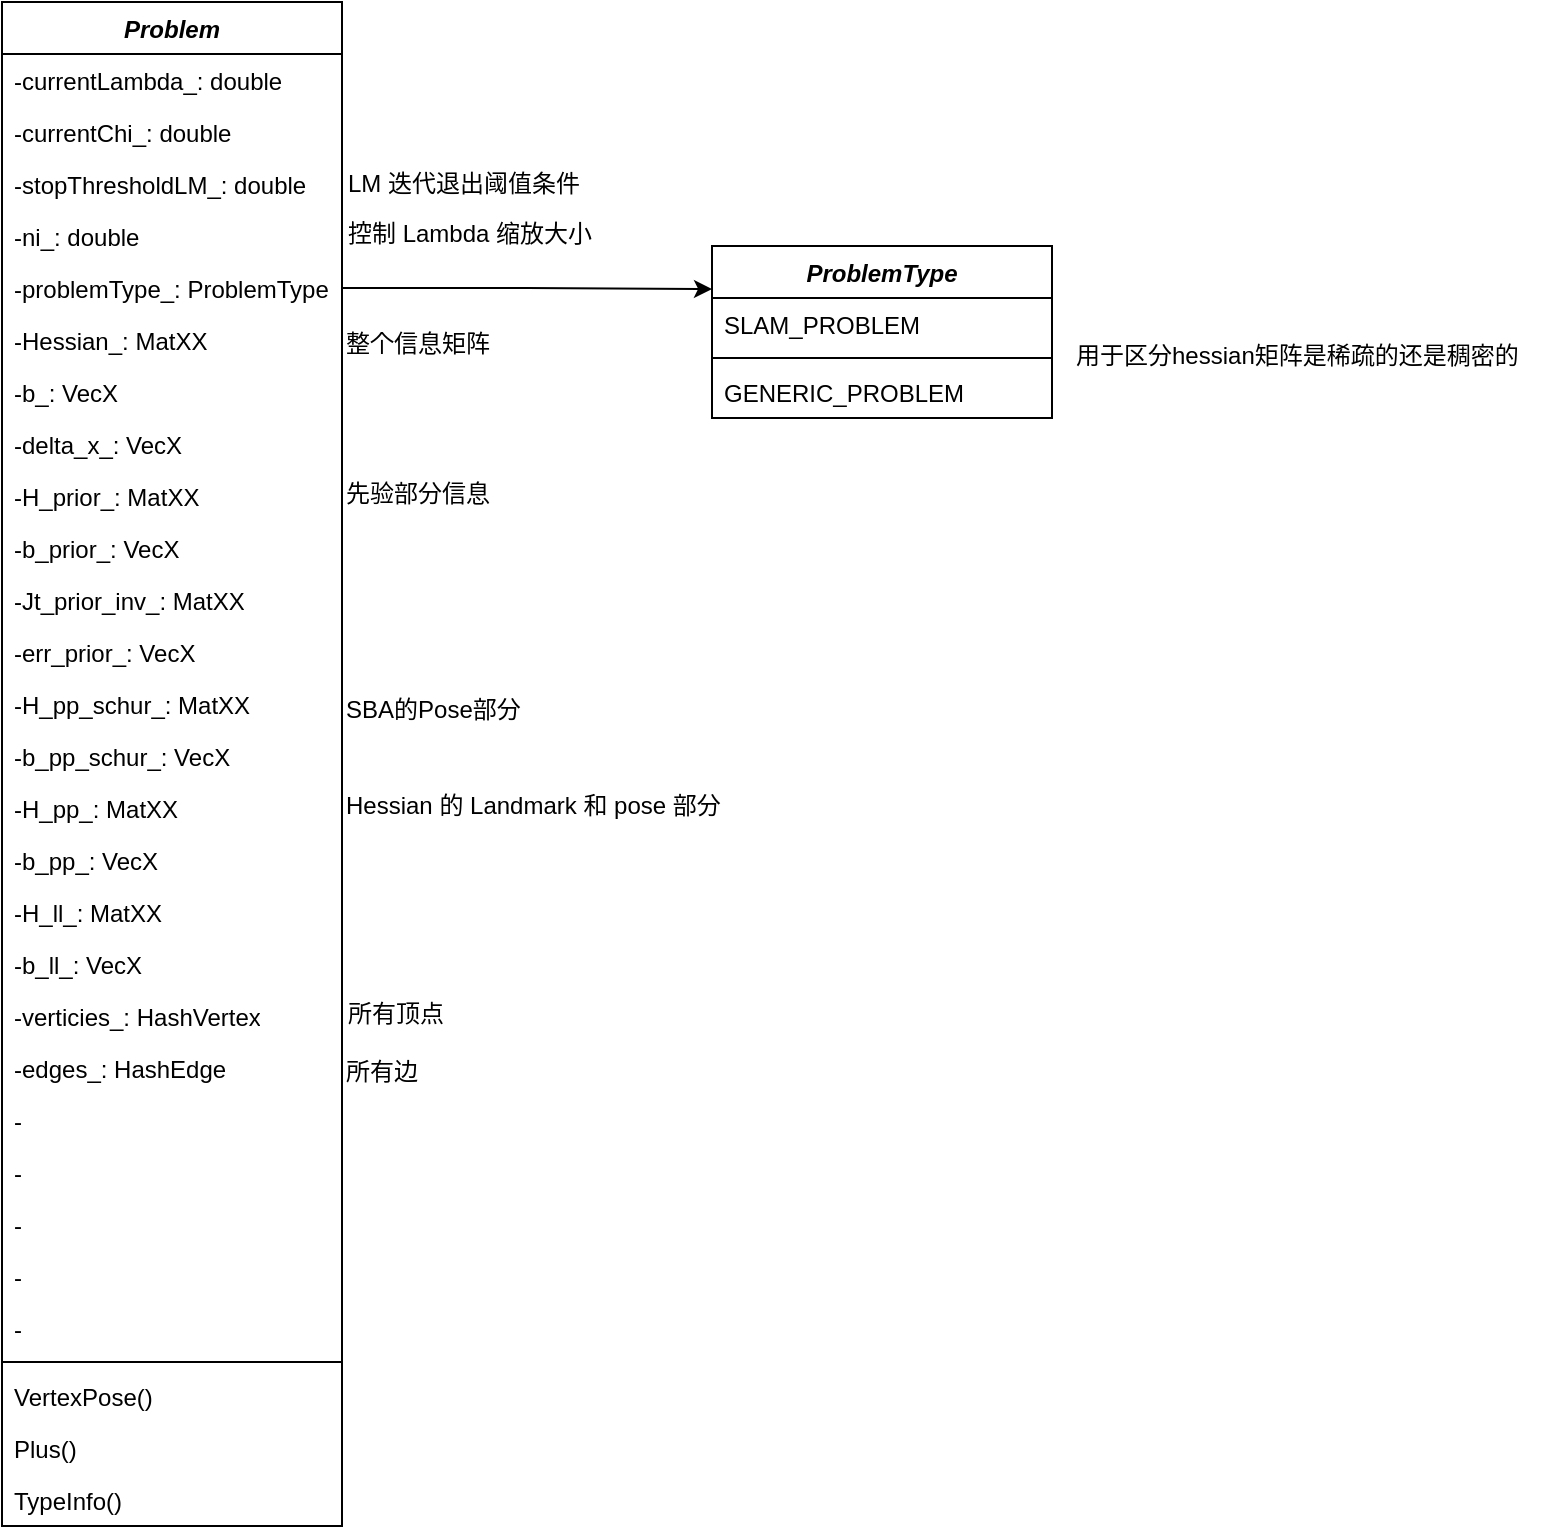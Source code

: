 <mxfile version="24.4.0" type="github">
  <diagram name="第 1 页" id="Om_0ez-Mg7cLswbmVXPj">
    <mxGraphModel dx="161" dy="392" grid="1" gridSize="1" guides="1" tooltips="1" connect="1" arrows="1" fold="1" page="1" pageScale="1" pageWidth="827" pageHeight="1169" math="0" shadow="0">
      <root>
        <mxCell id="0" />
        <mxCell id="1" parent="0" />
        <mxCell id="05y2BKctw2ABKMbbaYBs-1" value="&lt;i&gt;Problem&lt;/i&gt;" style="swimlane;fontStyle=1;align=center;verticalAlign=top;childLayout=stackLayout;horizontal=1;startSize=26;horizontalStack=0;resizeParent=1;resizeParentMax=0;resizeLast=0;collapsible=1;marginBottom=0;whiteSpace=wrap;html=1;" vertex="1" parent="1">
          <mxGeometry x="840" y="30" width="170" height="762" as="geometry" />
        </mxCell>
        <mxCell id="05y2BKctw2ABKMbbaYBs-2" value="-currentLambda_:&amp;nbsp;double" style="text;strokeColor=none;fillColor=none;align=left;verticalAlign=top;spacingLeft=4;spacingRight=4;overflow=hidden;rotatable=0;points=[[0,0.5],[1,0.5]];portConstraint=eastwest;whiteSpace=wrap;html=1;" vertex="1" parent="05y2BKctw2ABKMbbaYBs-1">
          <mxGeometry y="26" width="170" height="26" as="geometry" />
        </mxCell>
        <mxCell id="05y2BKctw2ABKMbbaYBs-11" value="-currentChi_:&amp;nbsp;double" style="text;strokeColor=none;fillColor=none;align=left;verticalAlign=top;spacingLeft=4;spacingRight=4;overflow=hidden;rotatable=0;points=[[0,0.5],[1,0.5]];portConstraint=eastwest;whiteSpace=wrap;html=1;" vertex="1" parent="05y2BKctw2ABKMbbaYBs-1">
          <mxGeometry y="52" width="170" height="26" as="geometry" />
        </mxCell>
        <mxCell id="05y2BKctw2ABKMbbaYBs-14" value="-stopThresholdLM_:&amp;nbsp;double" style="text;strokeColor=none;fillColor=none;align=left;verticalAlign=top;spacingLeft=4;spacingRight=4;overflow=hidden;rotatable=0;points=[[0,0.5],[1,0.5]];portConstraint=eastwest;whiteSpace=wrap;html=1;" vertex="1" parent="05y2BKctw2ABKMbbaYBs-1">
          <mxGeometry y="78" width="170" height="26" as="geometry" />
        </mxCell>
        <mxCell id="05y2BKctw2ABKMbbaYBs-16" value="-ni_:&amp;nbsp;double" style="text;strokeColor=none;fillColor=none;align=left;verticalAlign=top;spacingLeft=4;spacingRight=4;overflow=hidden;rotatable=0;points=[[0,0.5],[1,0.5]];portConstraint=eastwest;whiteSpace=wrap;html=1;" vertex="1" parent="05y2BKctw2ABKMbbaYBs-1">
          <mxGeometry y="104" width="170" height="26" as="geometry" />
        </mxCell>
        <mxCell id="05y2BKctw2ABKMbbaYBs-18" value="-problemType_:&amp;nbsp;ProblemType" style="text;strokeColor=none;fillColor=none;align=left;verticalAlign=top;spacingLeft=4;spacingRight=4;overflow=hidden;rotatable=0;points=[[0,0.5],[1,0.5]];portConstraint=eastwest;whiteSpace=wrap;html=1;" vertex="1" parent="05y2BKctw2ABKMbbaYBs-1">
          <mxGeometry y="130" width="170" height="26" as="geometry" />
        </mxCell>
        <mxCell id="05y2BKctw2ABKMbbaYBs-21" value="-Hessian_: MatXX" style="text;strokeColor=none;fillColor=none;align=left;verticalAlign=top;spacingLeft=4;spacingRight=4;overflow=hidden;rotatable=0;points=[[0,0.5],[1,0.5]];portConstraint=eastwest;whiteSpace=wrap;html=1;" vertex="1" parent="05y2BKctw2ABKMbbaYBs-1">
          <mxGeometry y="156" width="170" height="26" as="geometry" />
        </mxCell>
        <mxCell id="05y2BKctw2ABKMbbaYBs-22" value="-b_:&amp;nbsp;VecX" style="text;strokeColor=none;fillColor=none;align=left;verticalAlign=top;spacingLeft=4;spacingRight=4;overflow=hidden;rotatable=0;points=[[0,0.5],[1,0.5]];portConstraint=eastwest;whiteSpace=wrap;html=1;" vertex="1" parent="05y2BKctw2ABKMbbaYBs-1">
          <mxGeometry y="182" width="170" height="26" as="geometry" />
        </mxCell>
        <mxCell id="05y2BKctw2ABKMbbaYBs-23" value="-delta_x_:&amp;nbsp;VecX" style="text;strokeColor=none;fillColor=none;align=left;verticalAlign=top;spacingLeft=4;spacingRight=4;overflow=hidden;rotatable=0;points=[[0,0.5],[1,0.5]];portConstraint=eastwest;whiteSpace=wrap;html=1;" vertex="1" parent="05y2BKctw2ABKMbbaYBs-1">
          <mxGeometry y="208" width="170" height="26" as="geometry" />
        </mxCell>
        <mxCell id="05y2BKctw2ABKMbbaYBs-26" value="-H_prior_:&amp;nbsp;MatXX" style="text;strokeColor=none;fillColor=none;align=left;verticalAlign=top;spacingLeft=4;spacingRight=4;overflow=hidden;rotatable=0;points=[[0,0.5],[1,0.5]];portConstraint=eastwest;whiteSpace=wrap;html=1;" vertex="1" parent="05y2BKctw2ABKMbbaYBs-1">
          <mxGeometry y="234" width="170" height="26" as="geometry" />
        </mxCell>
        <mxCell id="05y2BKctw2ABKMbbaYBs-72" value="-b_prior_: VecX" style="text;strokeColor=none;fillColor=none;align=left;verticalAlign=top;spacingLeft=4;spacingRight=4;overflow=hidden;rotatable=0;points=[[0,0.5],[1,0.5]];portConstraint=eastwest;whiteSpace=wrap;html=1;" vertex="1" parent="05y2BKctw2ABKMbbaYBs-1">
          <mxGeometry y="260" width="170" height="26" as="geometry" />
        </mxCell>
        <mxCell id="05y2BKctw2ABKMbbaYBs-78" value="-Jt_prior_inv_: MatXX" style="text;strokeColor=none;fillColor=none;align=left;verticalAlign=top;spacingLeft=4;spacingRight=4;overflow=hidden;rotatable=0;points=[[0,0.5],[1,0.5]];portConstraint=eastwest;whiteSpace=wrap;html=1;" vertex="1" parent="05y2BKctw2ABKMbbaYBs-1">
          <mxGeometry y="286" width="170" height="26" as="geometry" />
        </mxCell>
        <mxCell id="05y2BKctw2ABKMbbaYBs-77" value="-err_prior_: VecX" style="text;strokeColor=none;fillColor=none;align=left;verticalAlign=top;spacingLeft=4;spacingRight=4;overflow=hidden;rotatable=0;points=[[0,0.5],[1,0.5]];portConstraint=eastwest;whiteSpace=wrap;html=1;" vertex="1" parent="05y2BKctw2ABKMbbaYBs-1">
          <mxGeometry y="312" width="170" height="26" as="geometry" />
        </mxCell>
        <mxCell id="05y2BKctw2ABKMbbaYBs-76" value="-H_pp_schur_: MatXX" style="text;strokeColor=none;fillColor=none;align=left;verticalAlign=top;spacingLeft=4;spacingRight=4;overflow=hidden;rotatable=0;points=[[0,0.5],[1,0.5]];portConstraint=eastwest;whiteSpace=wrap;html=1;" vertex="1" parent="05y2BKctw2ABKMbbaYBs-1">
          <mxGeometry y="338" width="170" height="26" as="geometry" />
        </mxCell>
        <mxCell id="05y2BKctw2ABKMbbaYBs-75" value="-b_pp_schur_: VecX" style="text;strokeColor=none;fillColor=none;align=left;verticalAlign=top;spacingLeft=4;spacingRight=4;overflow=hidden;rotatable=0;points=[[0,0.5],[1,0.5]];portConstraint=eastwest;whiteSpace=wrap;html=1;" vertex="1" parent="05y2BKctw2ABKMbbaYBs-1">
          <mxGeometry y="364" width="170" height="26" as="geometry" />
        </mxCell>
        <mxCell id="05y2BKctw2ABKMbbaYBs-74" value="-H_pp_: MatXX" style="text;strokeColor=none;fillColor=none;align=left;verticalAlign=top;spacingLeft=4;spacingRight=4;overflow=hidden;rotatable=0;points=[[0,0.5],[1,0.5]];portConstraint=eastwest;whiteSpace=wrap;html=1;" vertex="1" parent="05y2BKctw2ABKMbbaYBs-1">
          <mxGeometry y="390" width="170" height="26" as="geometry" />
        </mxCell>
        <mxCell id="05y2BKctw2ABKMbbaYBs-73" value="-b_pp_: VecX" style="text;strokeColor=none;fillColor=none;align=left;verticalAlign=top;spacingLeft=4;spacingRight=4;overflow=hidden;rotatable=0;points=[[0,0.5],[1,0.5]];portConstraint=eastwest;whiteSpace=wrap;html=1;" vertex="1" parent="05y2BKctw2ABKMbbaYBs-1">
          <mxGeometry y="416" width="170" height="26" as="geometry" />
        </mxCell>
        <mxCell id="05y2BKctw2ABKMbbaYBs-71" value="-H_ll_: MatXX" style="text;strokeColor=none;fillColor=none;align=left;verticalAlign=top;spacingLeft=4;spacingRight=4;overflow=hidden;rotatable=0;points=[[0,0.5],[1,0.5]];portConstraint=eastwest;whiteSpace=wrap;html=1;" vertex="1" parent="05y2BKctw2ABKMbbaYBs-1">
          <mxGeometry y="442" width="170" height="26" as="geometry" />
        </mxCell>
        <mxCell id="05y2BKctw2ABKMbbaYBs-28" value="-b_ll_: VecX" style="text;strokeColor=none;fillColor=none;align=left;verticalAlign=top;spacingLeft=4;spacingRight=4;overflow=hidden;rotatable=0;points=[[0,0.5],[1,0.5]];portConstraint=eastwest;whiteSpace=wrap;html=1;" vertex="1" parent="05y2BKctw2ABKMbbaYBs-1">
          <mxGeometry y="468" width="170" height="26" as="geometry" />
        </mxCell>
        <mxCell id="05y2BKctw2ABKMbbaYBs-83" value="-verticies_: HashVertex" style="text;strokeColor=none;fillColor=none;align=left;verticalAlign=top;spacingLeft=4;spacingRight=4;overflow=hidden;rotatable=0;points=[[0,0.5],[1,0.5]];portConstraint=eastwest;whiteSpace=wrap;html=1;" vertex="1" parent="05y2BKctw2ABKMbbaYBs-1">
          <mxGeometry y="494" width="170" height="26" as="geometry" />
        </mxCell>
        <mxCell id="05y2BKctw2ABKMbbaYBs-84" value="-edges_: HashEdge" style="text;strokeColor=none;fillColor=none;align=left;verticalAlign=top;spacingLeft=4;spacingRight=4;overflow=hidden;rotatable=0;points=[[0,0.5],[1,0.5]];portConstraint=eastwest;whiteSpace=wrap;html=1;" vertex="1" parent="05y2BKctw2ABKMbbaYBs-1">
          <mxGeometry y="520" width="170" height="26" as="geometry" />
        </mxCell>
        <mxCell id="05y2BKctw2ABKMbbaYBs-85" value="-" style="text;strokeColor=none;fillColor=none;align=left;verticalAlign=top;spacingLeft=4;spacingRight=4;overflow=hidden;rotatable=0;points=[[0,0.5],[1,0.5]];portConstraint=eastwest;whiteSpace=wrap;html=1;" vertex="1" parent="05y2BKctw2ABKMbbaYBs-1">
          <mxGeometry y="546" width="170" height="26" as="geometry" />
        </mxCell>
        <mxCell id="05y2BKctw2ABKMbbaYBs-70" value="-" style="text;strokeColor=none;fillColor=none;align=left;verticalAlign=top;spacingLeft=4;spacingRight=4;overflow=hidden;rotatable=0;points=[[0,0.5],[1,0.5]];portConstraint=eastwest;whiteSpace=wrap;html=1;" vertex="1" parent="05y2BKctw2ABKMbbaYBs-1">
          <mxGeometry y="572" width="170" height="26" as="geometry" />
        </mxCell>
        <mxCell id="05y2BKctw2ABKMbbaYBs-81" value="-" style="text;strokeColor=none;fillColor=none;align=left;verticalAlign=top;spacingLeft=4;spacingRight=4;overflow=hidden;rotatable=0;points=[[0,0.5],[1,0.5]];portConstraint=eastwest;whiteSpace=wrap;html=1;" vertex="1" parent="05y2BKctw2ABKMbbaYBs-1">
          <mxGeometry y="598" width="170" height="26" as="geometry" />
        </mxCell>
        <mxCell id="05y2BKctw2ABKMbbaYBs-82" value="-" style="text;strokeColor=none;fillColor=none;align=left;verticalAlign=top;spacingLeft=4;spacingRight=4;overflow=hidden;rotatable=0;points=[[0,0.5],[1,0.5]];portConstraint=eastwest;whiteSpace=wrap;html=1;" vertex="1" parent="05y2BKctw2ABKMbbaYBs-1">
          <mxGeometry y="624" width="170" height="26" as="geometry" />
        </mxCell>
        <mxCell id="05y2BKctw2ABKMbbaYBs-69" value="-" style="text;strokeColor=none;fillColor=none;align=left;verticalAlign=top;spacingLeft=4;spacingRight=4;overflow=hidden;rotatable=0;points=[[0,0.5],[1,0.5]];portConstraint=eastwest;whiteSpace=wrap;html=1;" vertex="1" parent="05y2BKctw2ABKMbbaYBs-1">
          <mxGeometry y="650" width="170" height="26" as="geometry" />
        </mxCell>
        <mxCell id="05y2BKctw2ABKMbbaYBs-3" value="" style="line;strokeWidth=1;fillColor=none;align=left;verticalAlign=middle;spacingTop=-1;spacingLeft=3;spacingRight=3;rotatable=0;labelPosition=right;points=[];portConstraint=eastwest;strokeColor=inherit;" vertex="1" parent="05y2BKctw2ABKMbbaYBs-1">
          <mxGeometry y="676" width="170" height="8" as="geometry" />
        </mxCell>
        <mxCell id="05y2BKctw2ABKMbbaYBs-4" value="VertexPose()" style="text;strokeColor=none;fillColor=none;align=left;verticalAlign=top;spacingLeft=4;spacingRight=4;overflow=hidden;rotatable=0;points=[[0,0.5],[1,0.5]];portConstraint=eastwest;whiteSpace=wrap;html=1;" vertex="1" parent="05y2BKctw2ABKMbbaYBs-1">
          <mxGeometry y="684" width="170" height="26" as="geometry" />
        </mxCell>
        <mxCell id="05y2BKctw2ABKMbbaYBs-5" value="Plus()" style="text;strokeColor=none;fillColor=none;align=left;verticalAlign=top;spacingLeft=4;spacingRight=4;overflow=hidden;rotatable=0;points=[[0,0.5],[1,0.5]];portConstraint=eastwest;whiteSpace=wrap;html=1;" vertex="1" parent="05y2BKctw2ABKMbbaYBs-1">
          <mxGeometry y="710" width="170" height="26" as="geometry" />
        </mxCell>
        <mxCell id="05y2BKctw2ABKMbbaYBs-6" value="TypeInfo()" style="text;strokeColor=none;fillColor=none;align=left;verticalAlign=top;spacingLeft=4;spacingRight=4;overflow=hidden;rotatable=0;points=[[0,0.5],[1,0.5]];portConstraint=eastwest;whiteSpace=wrap;html=1;" vertex="1" parent="05y2BKctw2ABKMbbaYBs-1">
          <mxGeometry y="736" width="170" height="26" as="geometry" />
        </mxCell>
        <mxCell id="05y2BKctw2ABKMbbaYBs-29" value="&lt;i&gt;ProblemType&lt;/i&gt;" style="swimlane;fontStyle=1;align=center;verticalAlign=top;childLayout=stackLayout;horizontal=1;startSize=26;horizontalStack=0;resizeParent=1;resizeParentMax=0;resizeLast=0;collapsible=1;marginBottom=0;whiteSpace=wrap;html=1;" vertex="1" parent="1">
          <mxGeometry x="1195" y="152" width="170" height="86" as="geometry" />
        </mxCell>
        <mxCell id="05y2BKctw2ABKMbbaYBs-49" value="SLAM_PROBLEM" style="text;strokeColor=none;fillColor=none;align=left;verticalAlign=top;spacingLeft=4;spacingRight=4;overflow=hidden;rotatable=0;points=[[0,0.5],[1,0.5]];portConstraint=eastwest;whiteSpace=wrap;html=1;" vertex="1" parent="05y2BKctw2ABKMbbaYBs-29">
          <mxGeometry y="26" width="170" height="26" as="geometry" />
        </mxCell>
        <mxCell id="05y2BKctw2ABKMbbaYBs-50" value="" style="line;strokeWidth=1;fillColor=none;align=left;verticalAlign=middle;spacingTop=-1;spacingLeft=3;spacingRight=3;rotatable=0;labelPosition=right;points=[];portConstraint=eastwest;strokeColor=inherit;" vertex="1" parent="05y2BKctw2ABKMbbaYBs-29">
          <mxGeometry y="52" width="170" height="8" as="geometry" />
        </mxCell>
        <mxCell id="05y2BKctw2ABKMbbaYBs-51" value="GENERIC_PROBLEM" style="text;strokeColor=none;fillColor=none;align=left;verticalAlign=top;spacingLeft=4;spacingRight=4;overflow=hidden;rotatable=0;points=[[0,0.5],[1,0.5]];portConstraint=eastwest;whiteSpace=wrap;html=1;" vertex="1" parent="05y2BKctw2ABKMbbaYBs-29">
          <mxGeometry y="60" width="170" height="26" as="geometry" />
        </mxCell>
        <mxCell id="05y2BKctw2ABKMbbaYBs-54" value="用于区分hessian矩阵是稀疏的还是稠密的" style="text;html=1;align=left;verticalAlign=middle;resizable=0;points=[];autosize=1;strokeColor=none;fillColor=none;" vertex="1" parent="1">
          <mxGeometry x="1375" y="192" width="240" height="30" as="geometry" />
        </mxCell>
        <mxCell id="05y2BKctw2ABKMbbaYBs-55" value="LM 迭代退出阈值条件" style="text;html=1;align=left;verticalAlign=middle;resizable=0;points=[];autosize=1;strokeColor=none;fillColor=none;" vertex="1" parent="1">
          <mxGeometry x="1011" y="106" width="140" height="30" as="geometry" />
        </mxCell>
        <mxCell id="05y2BKctw2ABKMbbaYBs-56" value="控制 Lambda 缩放大小" style="text;html=1;align=left;verticalAlign=middle;resizable=0;points=[];autosize=1;strokeColor=none;fillColor=none;" vertex="1" parent="1">
          <mxGeometry x="1011" y="131" width="150" height="30" as="geometry" />
        </mxCell>
        <mxCell id="05y2BKctw2ABKMbbaYBs-57" value="整个信息矩阵" style="text;html=1;align=left;verticalAlign=middle;resizable=0;points=[];autosize=1;strokeColor=none;fillColor=none;" vertex="1" parent="1">
          <mxGeometry x="1010" y="187" width="91" height="27" as="geometry" />
        </mxCell>
        <mxCell id="05y2BKctw2ABKMbbaYBs-58" style="edgeStyle=orthogonalEdgeStyle;rounded=0;orthogonalLoop=1;jettySize=auto;html=1;entryX=0;entryY=0.25;entryDx=0;entryDy=0;" edge="1" parent="1" source="05y2BKctw2ABKMbbaYBs-18" target="05y2BKctw2ABKMbbaYBs-29">
          <mxGeometry relative="1" as="geometry" />
        </mxCell>
        <mxCell id="05y2BKctw2ABKMbbaYBs-59" value="先验部分信息" style="text;html=1;align=left;verticalAlign=middle;resizable=0;points=[];autosize=1;strokeColor=none;fillColor=none;" vertex="1" parent="1">
          <mxGeometry x="1010" y="262" width="91" height="27" as="geometry" />
        </mxCell>
        <mxCell id="05y2BKctw2ABKMbbaYBs-79" value="SBA的Pose部分" style="text;html=1;align=left;verticalAlign=middle;resizable=0;points=[];autosize=1;strokeColor=none;fillColor=none;" vertex="1" parent="1">
          <mxGeometry x="1010" y="370" width="106" height="27" as="geometry" />
        </mxCell>
        <mxCell id="05y2BKctw2ABKMbbaYBs-80" value="Hessian 的 Landmark 和 pose 部分" style="text;html=1;align=left;verticalAlign=middle;resizable=0;points=[];autosize=1;strokeColor=none;fillColor=none;" vertex="1" parent="1">
          <mxGeometry x="1010" y="418" width="206" height="27" as="geometry" />
        </mxCell>
        <mxCell id="05y2BKctw2ABKMbbaYBs-86" value="所有顶点" style="text;html=1;align=left;verticalAlign=middle;resizable=0;points=[];autosize=1;strokeColor=none;fillColor=none;" vertex="1" parent="1">
          <mxGeometry x="1011" y="522" width="67" height="27" as="geometry" />
        </mxCell>
        <mxCell id="05y2BKctw2ABKMbbaYBs-87" value="所有边" style="text;html=1;align=left;verticalAlign=middle;resizable=0;points=[];autosize=1;strokeColor=none;fillColor=none;" vertex="1" parent="1">
          <mxGeometry x="1010" y="551" width="55" height="27" as="geometry" />
        </mxCell>
      </root>
    </mxGraphModel>
  </diagram>
</mxfile>
